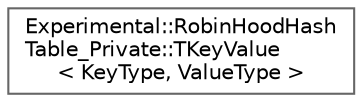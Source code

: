 digraph "Graphical Class Hierarchy"
{
 // INTERACTIVE_SVG=YES
 // LATEX_PDF_SIZE
  bgcolor="transparent";
  edge [fontname=Helvetica,fontsize=10,labelfontname=Helvetica,labelfontsize=10];
  node [fontname=Helvetica,fontsize=10,shape=box,height=0.2,width=0.4];
  rankdir="LR";
  Node0 [id="Node000000",label="Experimental::RobinHoodHash\lTable_Private::TKeyValue\l\< KeyType, ValueType \>",height=0.2,width=0.4,color="grey40", fillcolor="white", style="filled",URL="$d0/de4/classExperimental_1_1RobinHoodHashTable__Private_1_1TKeyValue.html",tooltip=" "];
}
